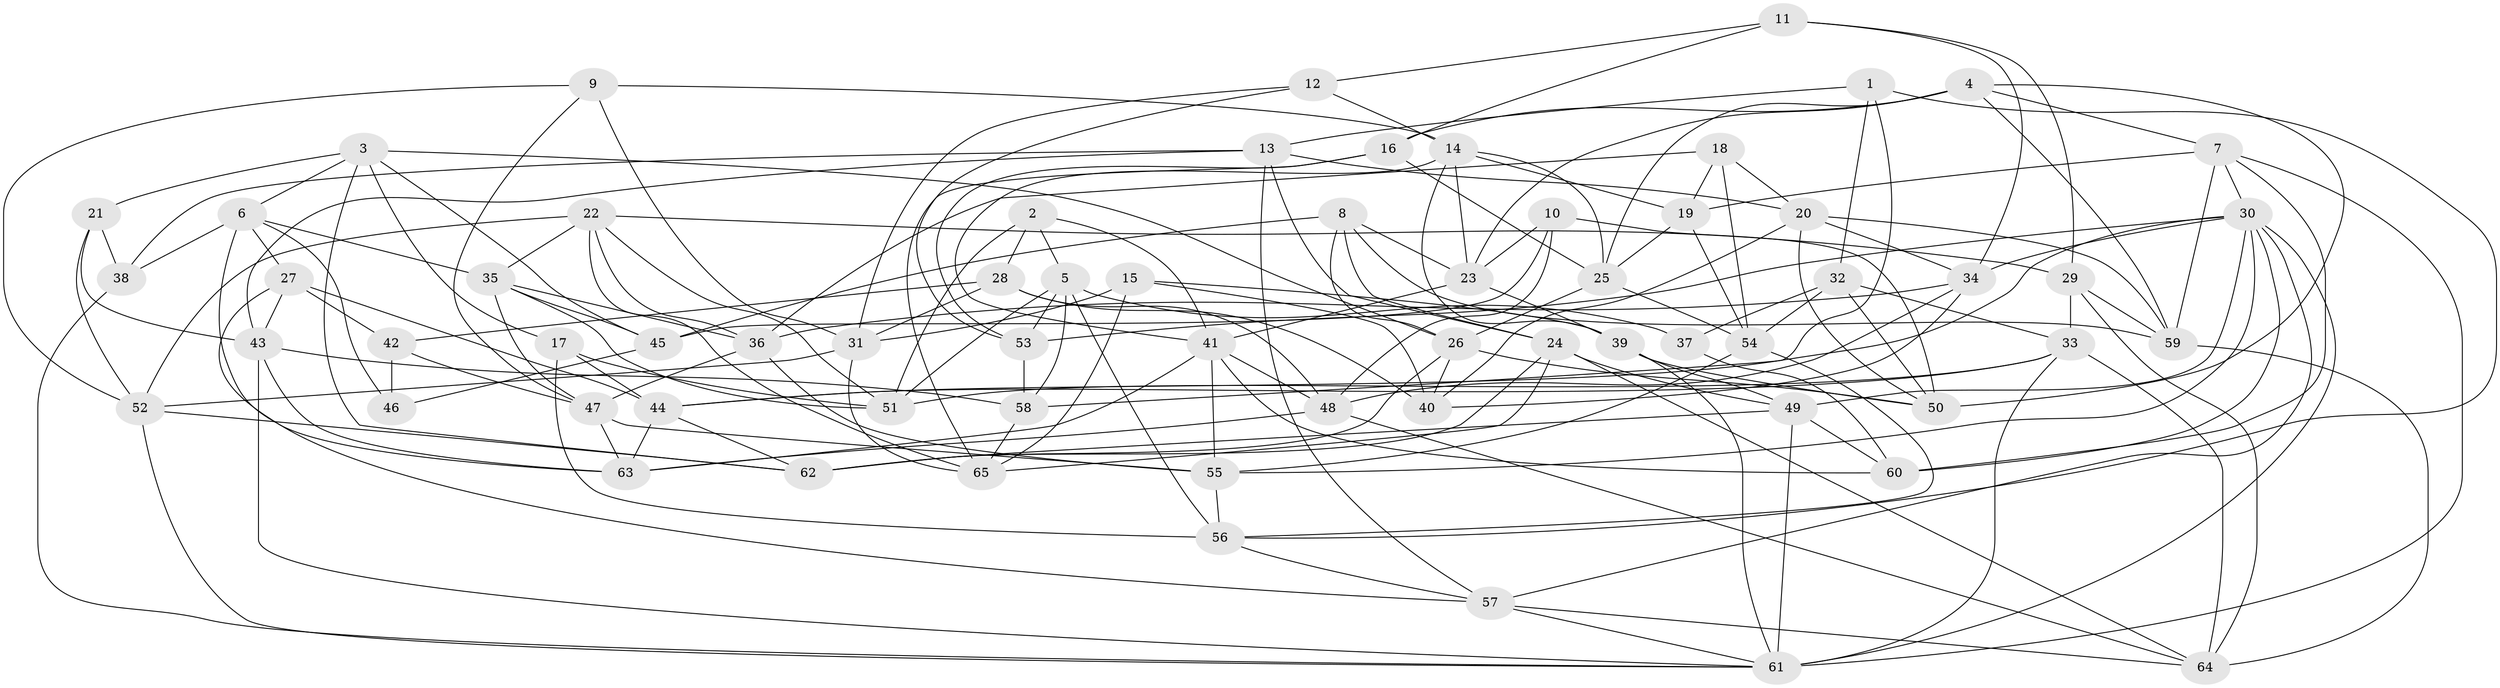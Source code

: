 // original degree distribution, {4: 1.0}
// Generated by graph-tools (version 1.1) at 2025/02/03/09/25 03:02:56]
// undirected, 65 vertices, 178 edges
graph export_dot {
graph [start="1"]
  node [color=gray90,style=filled];
  1;
  2;
  3;
  4;
  5;
  6;
  7;
  8;
  9;
  10;
  11;
  12;
  13;
  14;
  15;
  16;
  17;
  18;
  19;
  20;
  21;
  22;
  23;
  24;
  25;
  26;
  27;
  28;
  29;
  30;
  31;
  32;
  33;
  34;
  35;
  36;
  37;
  38;
  39;
  40;
  41;
  42;
  43;
  44;
  45;
  46;
  47;
  48;
  49;
  50;
  51;
  52;
  53;
  54;
  55;
  56;
  57;
  58;
  59;
  60;
  61;
  62;
  63;
  64;
  65;
  1 -- 13 [weight=1.0];
  1 -- 32 [weight=1.0];
  1 -- 56 [weight=1.0];
  1 -- 58 [weight=1.0];
  2 -- 5 [weight=1.0];
  2 -- 28 [weight=1.0];
  2 -- 41 [weight=1.0];
  2 -- 51 [weight=1.0];
  3 -- 6 [weight=1.0];
  3 -- 17 [weight=1.0];
  3 -- 21 [weight=1.0];
  3 -- 26 [weight=1.0];
  3 -- 45 [weight=1.0];
  3 -- 62 [weight=1.0];
  4 -- 7 [weight=1.0];
  4 -- 16 [weight=1.0];
  4 -- 23 [weight=1.0];
  4 -- 25 [weight=1.0];
  4 -- 50 [weight=1.0];
  4 -- 59 [weight=1.0];
  5 -- 37 [weight=1.0];
  5 -- 51 [weight=1.0];
  5 -- 53 [weight=1.0];
  5 -- 56 [weight=1.0];
  5 -- 58 [weight=1.0];
  6 -- 27 [weight=1.0];
  6 -- 35 [weight=1.0];
  6 -- 38 [weight=3.0];
  6 -- 46 [weight=1.0];
  6 -- 63 [weight=1.0];
  7 -- 19 [weight=1.0];
  7 -- 30 [weight=1.0];
  7 -- 59 [weight=1.0];
  7 -- 60 [weight=1.0];
  7 -- 61 [weight=1.0];
  8 -- 23 [weight=1.0];
  8 -- 24 [weight=1.0];
  8 -- 26 [weight=1.0];
  8 -- 45 [weight=2.0];
  8 -- 59 [weight=1.0];
  9 -- 14 [weight=1.0];
  9 -- 31 [weight=1.0];
  9 -- 47 [weight=1.0];
  9 -- 52 [weight=1.0];
  10 -- 23 [weight=1.0];
  10 -- 45 [weight=1.0];
  10 -- 48 [weight=1.0];
  10 -- 50 [weight=1.0];
  11 -- 12 [weight=1.0];
  11 -- 16 [weight=2.0];
  11 -- 29 [weight=2.0];
  11 -- 34 [weight=1.0];
  12 -- 14 [weight=1.0];
  12 -- 31 [weight=1.0];
  12 -- 53 [weight=1.0];
  13 -- 20 [weight=1.0];
  13 -- 24 [weight=1.0];
  13 -- 38 [weight=1.0];
  13 -- 43 [weight=1.0];
  13 -- 57 [weight=1.0];
  14 -- 19 [weight=2.0];
  14 -- 23 [weight=1.0];
  14 -- 25 [weight=1.0];
  14 -- 39 [weight=1.0];
  14 -- 41 [weight=1.0];
  15 -- 31 [weight=1.0];
  15 -- 39 [weight=1.0];
  15 -- 40 [weight=3.0];
  15 -- 65 [weight=1.0];
  16 -- 25 [weight=1.0];
  16 -- 53 [weight=1.0];
  16 -- 65 [weight=1.0];
  17 -- 44 [weight=1.0];
  17 -- 51 [weight=1.0];
  17 -- 56 [weight=1.0];
  18 -- 19 [weight=1.0];
  18 -- 20 [weight=1.0];
  18 -- 36 [weight=1.0];
  18 -- 54 [weight=1.0];
  19 -- 25 [weight=1.0];
  19 -- 54 [weight=1.0];
  20 -- 34 [weight=1.0];
  20 -- 40 [weight=1.0];
  20 -- 50 [weight=1.0];
  20 -- 59 [weight=1.0];
  21 -- 38 [weight=1.0];
  21 -- 43 [weight=1.0];
  21 -- 52 [weight=1.0];
  22 -- 29 [weight=1.0];
  22 -- 35 [weight=1.0];
  22 -- 36 [weight=1.0];
  22 -- 51 [weight=1.0];
  22 -- 52 [weight=1.0];
  22 -- 65 [weight=1.0];
  23 -- 39 [weight=1.0];
  23 -- 41 [weight=1.0];
  24 -- 49 [weight=1.0];
  24 -- 62 [weight=1.0];
  24 -- 64 [weight=1.0];
  24 -- 65 [weight=1.0];
  25 -- 26 [weight=1.0];
  25 -- 54 [weight=1.0];
  26 -- 40 [weight=1.0];
  26 -- 50 [weight=1.0];
  26 -- 62 [weight=1.0];
  27 -- 42 [weight=2.0];
  27 -- 43 [weight=1.0];
  27 -- 44 [weight=1.0];
  27 -- 57 [weight=1.0];
  28 -- 31 [weight=1.0];
  28 -- 40 [weight=2.0];
  28 -- 42 [weight=1.0];
  28 -- 48 [weight=1.0];
  29 -- 33 [weight=1.0];
  29 -- 59 [weight=1.0];
  29 -- 64 [weight=1.0];
  30 -- 34 [weight=1.0];
  30 -- 44 [weight=1.0];
  30 -- 49 [weight=1.0];
  30 -- 53 [weight=1.0];
  30 -- 55 [weight=1.0];
  30 -- 57 [weight=1.0];
  30 -- 60 [weight=1.0];
  30 -- 61 [weight=2.0];
  31 -- 52 [weight=1.0];
  31 -- 65 [weight=1.0];
  32 -- 33 [weight=1.0];
  32 -- 37 [weight=2.0];
  32 -- 50 [weight=1.0];
  32 -- 54 [weight=1.0];
  33 -- 44 [weight=1.0];
  33 -- 51 [weight=1.0];
  33 -- 61 [weight=1.0];
  33 -- 64 [weight=1.0];
  34 -- 36 [weight=1.0];
  34 -- 40 [weight=1.0];
  34 -- 48 [weight=1.0];
  35 -- 36 [weight=1.0];
  35 -- 45 [weight=1.0];
  35 -- 47 [weight=1.0];
  35 -- 51 [weight=1.0];
  36 -- 47 [weight=1.0];
  36 -- 55 [weight=1.0];
  37 -- 60 [weight=1.0];
  38 -- 61 [weight=1.0];
  39 -- 49 [weight=1.0];
  39 -- 50 [weight=1.0];
  39 -- 61 [weight=1.0];
  41 -- 48 [weight=1.0];
  41 -- 55 [weight=1.0];
  41 -- 60 [weight=2.0];
  41 -- 63 [weight=1.0];
  42 -- 46 [weight=2.0];
  42 -- 47 [weight=1.0];
  43 -- 58 [weight=1.0];
  43 -- 61 [weight=1.0];
  43 -- 63 [weight=1.0];
  44 -- 62 [weight=1.0];
  44 -- 63 [weight=1.0];
  45 -- 46 [weight=1.0];
  47 -- 55 [weight=1.0];
  47 -- 63 [weight=1.0];
  48 -- 63 [weight=1.0];
  48 -- 64 [weight=1.0];
  49 -- 60 [weight=1.0];
  49 -- 61 [weight=1.0];
  49 -- 62 [weight=1.0];
  52 -- 61 [weight=1.0];
  52 -- 62 [weight=1.0];
  53 -- 58 [weight=2.0];
  54 -- 55 [weight=1.0];
  54 -- 56 [weight=1.0];
  55 -- 56 [weight=1.0];
  56 -- 57 [weight=1.0];
  57 -- 61 [weight=1.0];
  57 -- 64 [weight=1.0];
  58 -- 65 [weight=1.0];
  59 -- 64 [weight=1.0];
}
